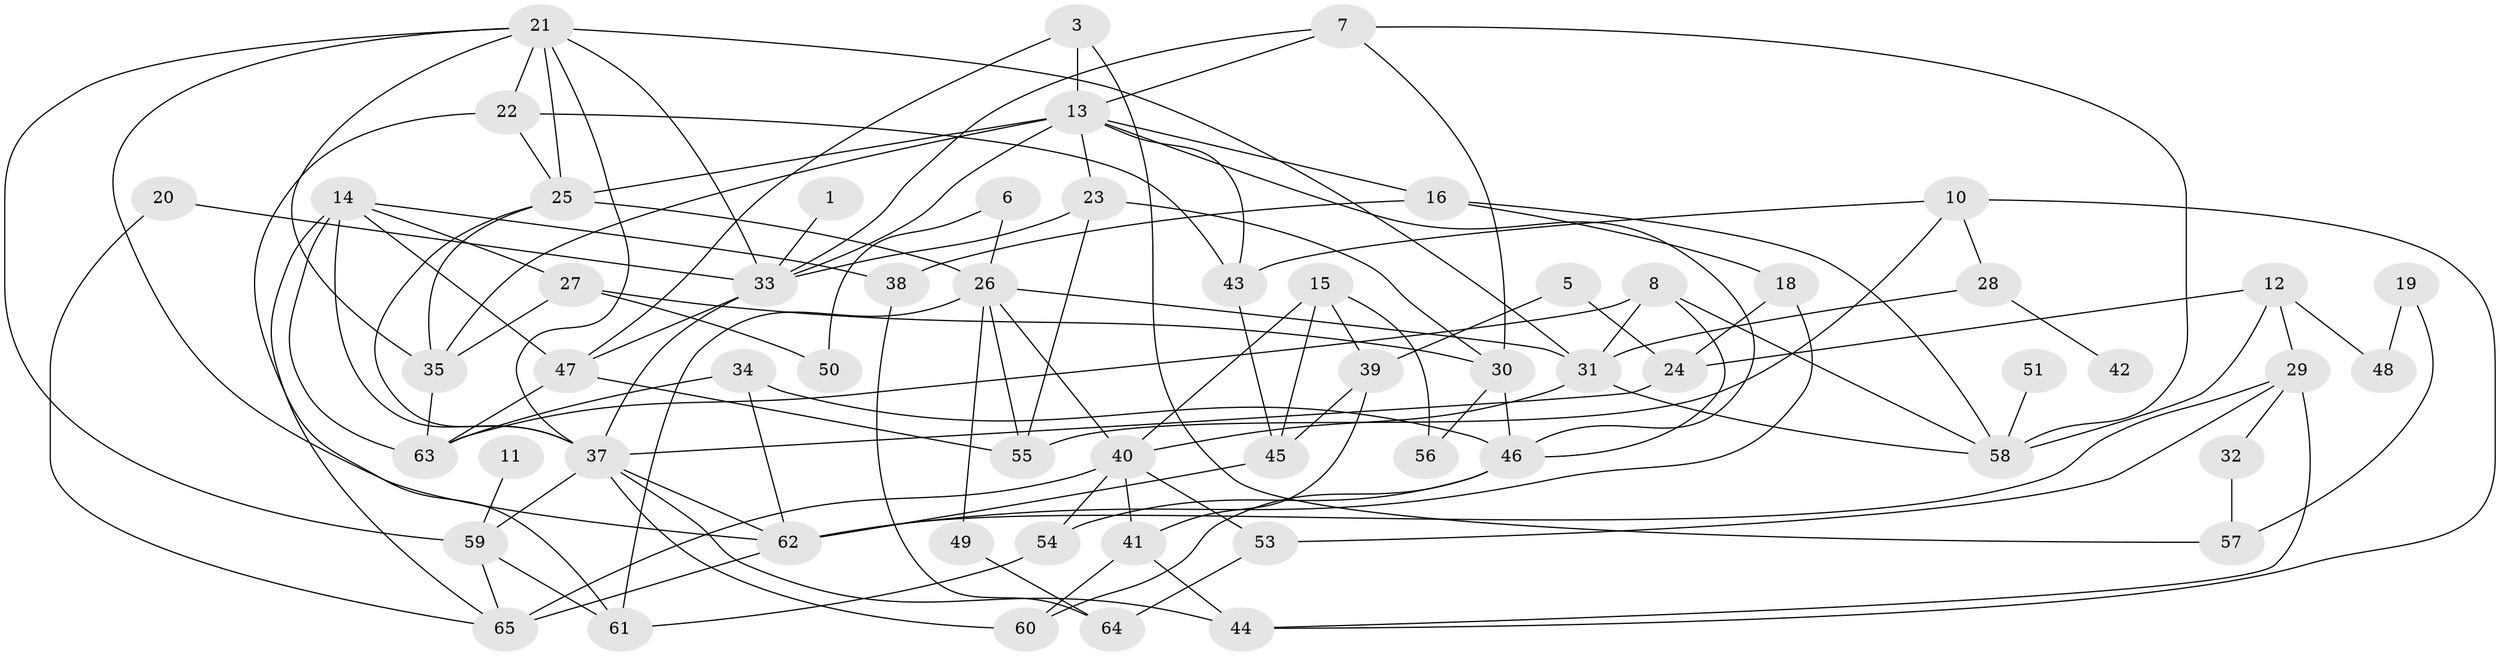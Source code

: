// original degree distribution, {4: 0.12307692307692308, 1: 0.16923076923076924, 3: 0.2692307692307692, 0: 0.046153846153846156, 5: 0.12307692307692308, 2: 0.2, 10: 0.007692307692307693, 6: 0.03076923076923077, 7: 0.015384615384615385, 9: 0.007692307692307693, 8: 0.007692307692307693}
// Generated by graph-tools (version 1.1) at 2025/00/03/09/25 03:00:48]
// undirected, 59 vertices, 120 edges
graph export_dot {
graph [start="1"]
  node [color=gray90,style=filled];
  1;
  3;
  5;
  6;
  7;
  8;
  10;
  11;
  12;
  13;
  14;
  15;
  16;
  18;
  19;
  20;
  21;
  22;
  23;
  24;
  25;
  26;
  27;
  28;
  29;
  30;
  31;
  32;
  33;
  34;
  35;
  37;
  38;
  39;
  40;
  41;
  42;
  43;
  44;
  45;
  46;
  47;
  48;
  49;
  50;
  51;
  53;
  54;
  55;
  56;
  57;
  58;
  59;
  60;
  61;
  62;
  63;
  64;
  65;
  1 -- 33 [weight=1.0];
  3 -- 13 [weight=1.0];
  3 -- 47 [weight=1.0];
  3 -- 57 [weight=1.0];
  5 -- 24 [weight=1.0];
  5 -- 39 [weight=1.0];
  6 -- 26 [weight=1.0];
  6 -- 50 [weight=1.0];
  7 -- 13 [weight=1.0];
  7 -- 30 [weight=1.0];
  7 -- 33 [weight=1.0];
  7 -- 58 [weight=1.0];
  8 -- 31 [weight=2.0];
  8 -- 46 [weight=1.0];
  8 -- 58 [weight=1.0];
  8 -- 63 [weight=1.0];
  10 -- 28 [weight=1.0];
  10 -- 43 [weight=1.0];
  10 -- 44 [weight=1.0];
  10 -- 55 [weight=1.0];
  11 -- 59 [weight=1.0];
  12 -- 24 [weight=1.0];
  12 -- 29 [weight=1.0];
  12 -- 48 [weight=1.0];
  12 -- 58 [weight=1.0];
  13 -- 16 [weight=1.0];
  13 -- 23 [weight=1.0];
  13 -- 25 [weight=1.0];
  13 -- 33 [weight=1.0];
  13 -- 35 [weight=1.0];
  13 -- 43 [weight=1.0];
  13 -- 46 [weight=1.0];
  14 -- 27 [weight=1.0];
  14 -- 37 [weight=1.0];
  14 -- 38 [weight=1.0];
  14 -- 47 [weight=1.0];
  14 -- 63 [weight=2.0];
  14 -- 65 [weight=1.0];
  15 -- 39 [weight=1.0];
  15 -- 40 [weight=1.0];
  15 -- 45 [weight=1.0];
  15 -- 56 [weight=1.0];
  16 -- 18 [weight=1.0];
  16 -- 38 [weight=1.0];
  16 -- 58 [weight=1.0];
  18 -- 24 [weight=1.0];
  18 -- 62 [weight=1.0];
  19 -- 48 [weight=1.0];
  19 -- 57 [weight=1.0];
  20 -- 33 [weight=1.0];
  20 -- 65 [weight=1.0];
  21 -- 22 [weight=1.0];
  21 -- 25 [weight=1.0];
  21 -- 31 [weight=1.0];
  21 -- 33 [weight=1.0];
  21 -- 35 [weight=1.0];
  21 -- 37 [weight=1.0];
  21 -- 59 [weight=1.0];
  21 -- 62 [weight=1.0];
  22 -- 25 [weight=1.0];
  22 -- 43 [weight=1.0];
  22 -- 61 [weight=1.0];
  23 -- 30 [weight=1.0];
  23 -- 33 [weight=1.0];
  23 -- 55 [weight=1.0];
  24 -- 37 [weight=1.0];
  25 -- 26 [weight=2.0];
  25 -- 35 [weight=1.0];
  25 -- 37 [weight=1.0];
  26 -- 31 [weight=1.0];
  26 -- 40 [weight=1.0];
  26 -- 49 [weight=1.0];
  26 -- 55 [weight=1.0];
  26 -- 61 [weight=1.0];
  27 -- 30 [weight=1.0];
  27 -- 35 [weight=1.0];
  27 -- 50 [weight=1.0];
  28 -- 31 [weight=1.0];
  28 -- 42 [weight=1.0];
  29 -- 32 [weight=1.0];
  29 -- 44 [weight=1.0];
  29 -- 53 [weight=1.0];
  29 -- 62 [weight=1.0];
  30 -- 46 [weight=1.0];
  30 -- 56 [weight=1.0];
  31 -- 40 [weight=1.0];
  31 -- 58 [weight=1.0];
  32 -- 57 [weight=1.0];
  33 -- 37 [weight=1.0];
  33 -- 47 [weight=1.0];
  34 -- 46 [weight=1.0];
  34 -- 62 [weight=1.0];
  34 -- 63 [weight=1.0];
  35 -- 63 [weight=2.0];
  37 -- 44 [weight=1.0];
  37 -- 59 [weight=2.0];
  37 -- 60 [weight=1.0];
  37 -- 62 [weight=1.0];
  38 -- 64 [weight=1.0];
  39 -- 41 [weight=1.0];
  39 -- 45 [weight=1.0];
  40 -- 41 [weight=2.0];
  40 -- 53 [weight=1.0];
  40 -- 54 [weight=1.0];
  40 -- 65 [weight=1.0];
  41 -- 44 [weight=1.0];
  41 -- 60 [weight=1.0];
  43 -- 45 [weight=1.0];
  45 -- 62 [weight=1.0];
  46 -- 54 [weight=1.0];
  46 -- 60 [weight=1.0];
  47 -- 55 [weight=1.0];
  47 -- 63 [weight=1.0];
  49 -- 64 [weight=1.0];
  51 -- 58 [weight=1.0];
  53 -- 64 [weight=1.0];
  54 -- 61 [weight=1.0];
  59 -- 61 [weight=1.0];
  59 -- 65 [weight=1.0];
  62 -- 65 [weight=2.0];
}
